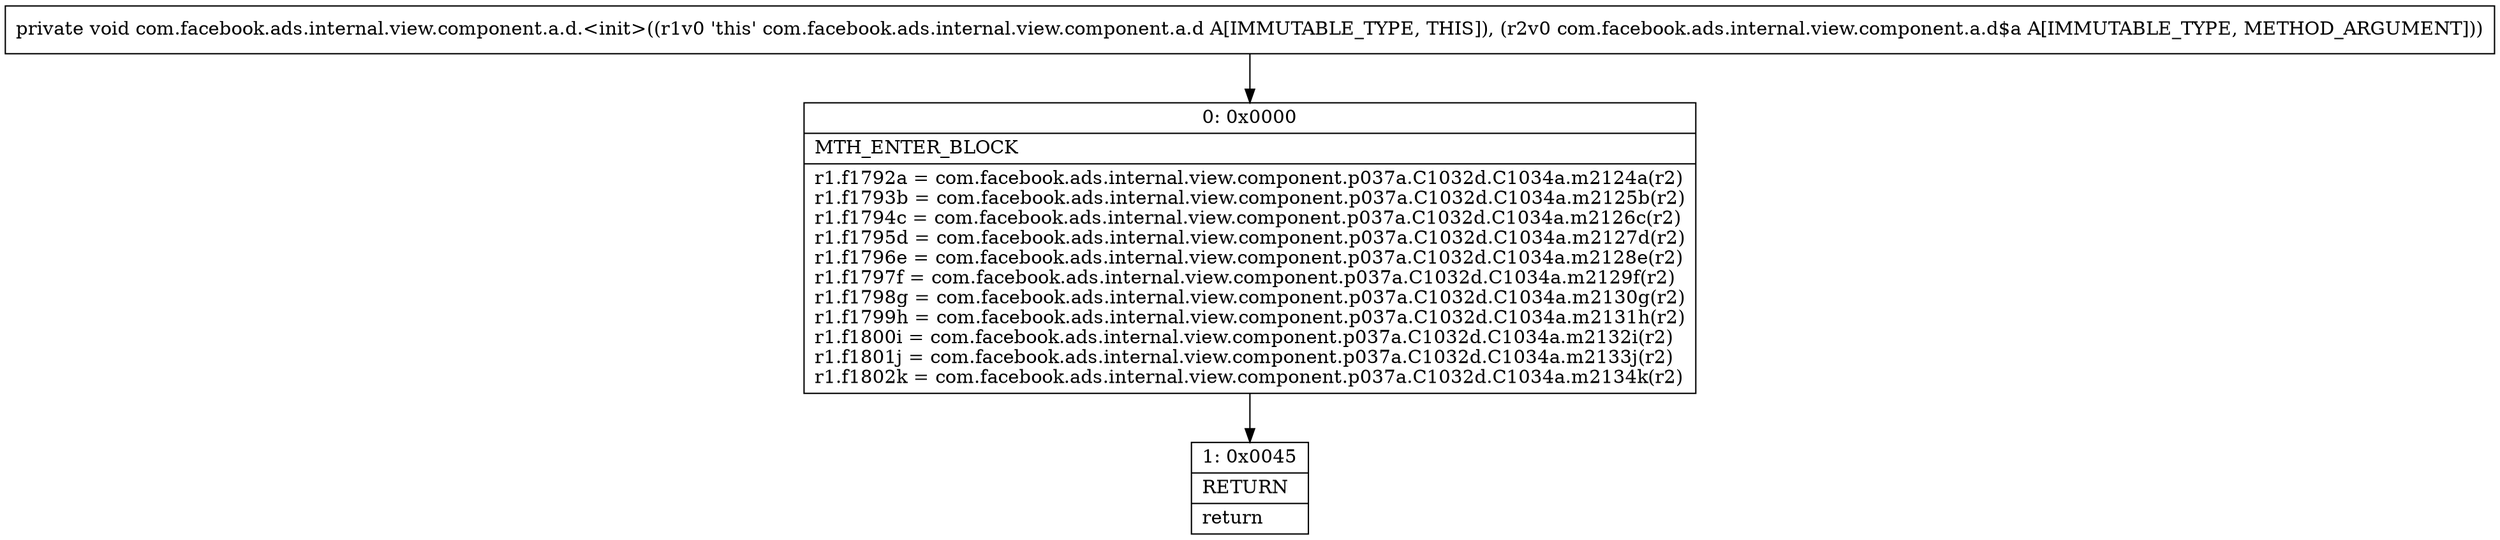 digraph "CFG forcom.facebook.ads.internal.view.component.a.d.\<init\>(Lcom\/facebook\/ads\/internal\/view\/component\/a\/d$a;)V" {
Node_0 [shape=record,label="{0\:\ 0x0000|MTH_ENTER_BLOCK\l|r1.f1792a = com.facebook.ads.internal.view.component.p037a.C1032d.C1034a.m2124a(r2)\lr1.f1793b = com.facebook.ads.internal.view.component.p037a.C1032d.C1034a.m2125b(r2)\lr1.f1794c = com.facebook.ads.internal.view.component.p037a.C1032d.C1034a.m2126c(r2)\lr1.f1795d = com.facebook.ads.internal.view.component.p037a.C1032d.C1034a.m2127d(r2)\lr1.f1796e = com.facebook.ads.internal.view.component.p037a.C1032d.C1034a.m2128e(r2)\lr1.f1797f = com.facebook.ads.internal.view.component.p037a.C1032d.C1034a.m2129f(r2)\lr1.f1798g = com.facebook.ads.internal.view.component.p037a.C1032d.C1034a.m2130g(r2)\lr1.f1799h = com.facebook.ads.internal.view.component.p037a.C1032d.C1034a.m2131h(r2)\lr1.f1800i = com.facebook.ads.internal.view.component.p037a.C1032d.C1034a.m2132i(r2)\lr1.f1801j = com.facebook.ads.internal.view.component.p037a.C1032d.C1034a.m2133j(r2)\lr1.f1802k = com.facebook.ads.internal.view.component.p037a.C1032d.C1034a.m2134k(r2)\l}"];
Node_1 [shape=record,label="{1\:\ 0x0045|RETURN\l|return\l}"];
MethodNode[shape=record,label="{private void com.facebook.ads.internal.view.component.a.d.\<init\>((r1v0 'this' com.facebook.ads.internal.view.component.a.d A[IMMUTABLE_TYPE, THIS]), (r2v0 com.facebook.ads.internal.view.component.a.d$a A[IMMUTABLE_TYPE, METHOD_ARGUMENT])) }"];
MethodNode -> Node_0;
Node_0 -> Node_1;
}

